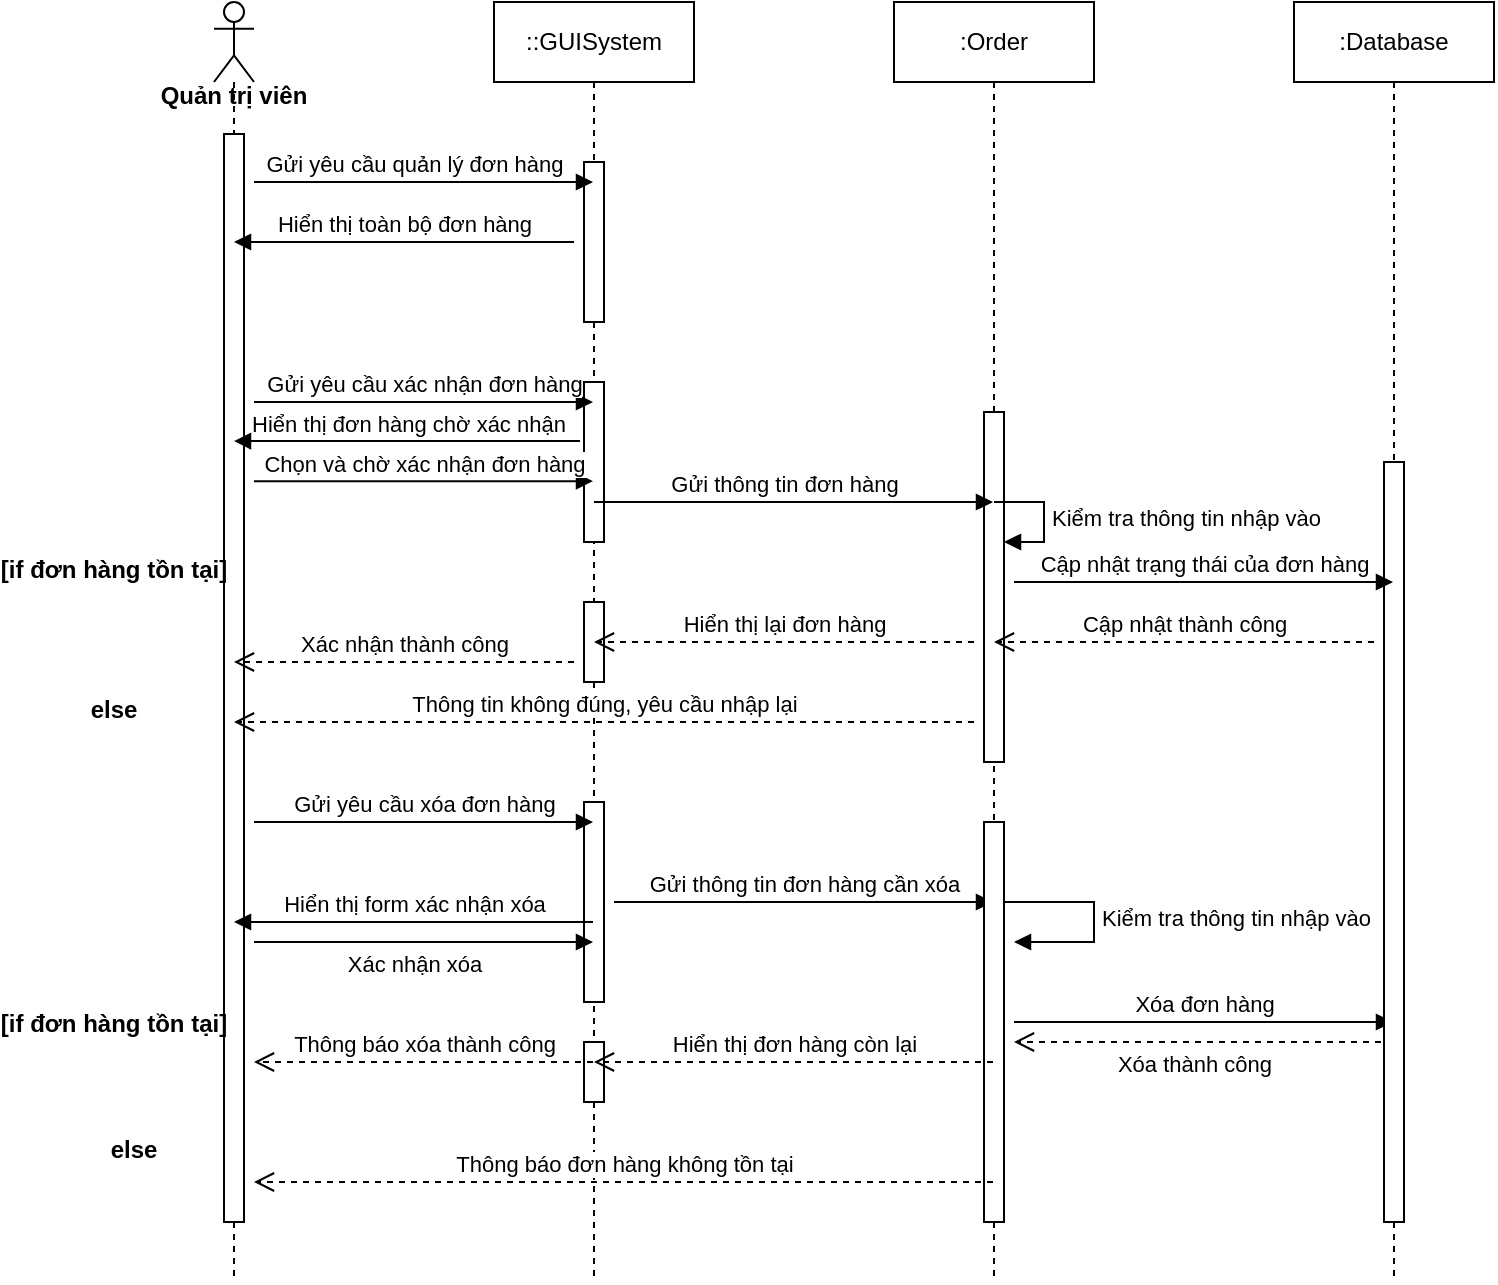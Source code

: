 <mxfile version="14.0.0" type="github">
  <diagram id="kgpKYQtTHZ0yAKxKKP6v" name="Page-1">
    <mxGraphModel dx="1888" dy="580" grid="1" gridSize="10" guides="1" tooltips="1" connect="1" arrows="1" fold="1" page="1" pageScale="1" pageWidth="850" pageHeight="1100" math="0" shadow="0">
      <root>
        <mxCell id="0" />
        <mxCell id="1" parent="0" />
        <mxCell id="JZjcL2NX7-kUQg_ZwjkT-1" value="" style="shape=umlLifeline;participant=umlActor;perimeter=lifelinePerimeter;whiteSpace=wrap;html=1;container=1;collapsible=0;recursiveResize=0;verticalAlign=top;spacingTop=36;outlineConnect=0;" parent="1" vertex="1">
          <mxGeometry x="100" y="40" width="20" height="640" as="geometry" />
        </mxCell>
        <mxCell id="JZjcL2NX7-kUQg_ZwjkT-8" value="" style="html=1;points=[];perimeter=orthogonalPerimeter;" parent="JZjcL2NX7-kUQg_ZwjkT-1" vertex="1">
          <mxGeometry x="5" y="66" width="10" height="544" as="geometry" />
        </mxCell>
        <mxCell id="JZjcL2NX7-kUQg_ZwjkT-2" value="::GUISystem&lt;br&gt;" style="shape=umlLifeline;perimeter=lifelinePerimeter;whiteSpace=wrap;html=1;container=1;collapsible=0;recursiveResize=0;outlineConnect=0;" parent="1" vertex="1">
          <mxGeometry x="240" y="40" width="100" height="640" as="geometry" />
        </mxCell>
        <mxCell id="JZjcL2NX7-kUQg_ZwjkT-9" value="" style="html=1;points=[];perimeter=orthogonalPerimeter;" parent="JZjcL2NX7-kUQg_ZwjkT-2" vertex="1">
          <mxGeometry x="45" y="80" width="10" height="80" as="geometry" />
        </mxCell>
        <mxCell id="JZjcL2NX7-kUQg_ZwjkT-13" value="" style="html=1;points=[];perimeter=orthogonalPerimeter;" parent="JZjcL2NX7-kUQg_ZwjkT-2" vertex="1">
          <mxGeometry x="45" y="190" width="10" height="80" as="geometry" />
        </mxCell>
        <mxCell id="JZjcL2NX7-kUQg_ZwjkT-30" value="" style="html=1;points=[];perimeter=orthogonalPerimeter;" parent="JZjcL2NX7-kUQg_ZwjkT-2" vertex="1">
          <mxGeometry x="45" y="400" width="10" height="100" as="geometry" />
        </mxCell>
        <mxCell id="JZjcL2NX7-kUQg_ZwjkT-33" value="Gửi thông tin đơn hàng cần xóa" style="html=1;verticalAlign=bottom;endArrow=block;" parent="JZjcL2NX7-kUQg_ZwjkT-2" target="JZjcL2NX7-kUQg_ZwjkT-3" edge="1">
          <mxGeometry width="80" relative="1" as="geometry">
            <mxPoint x="60" y="450" as="sourcePoint" />
            <mxPoint x="140" y="450" as="targetPoint" />
          </mxGeometry>
        </mxCell>
        <mxCell id="JZjcL2NX7-kUQg_ZwjkT-38" value="" style="html=1;points=[];perimeter=orthogonalPerimeter;" parent="JZjcL2NX7-kUQg_ZwjkT-2" vertex="1">
          <mxGeometry x="45" y="520" width="10" height="30" as="geometry" />
        </mxCell>
        <mxCell id="fqsF6z8id_anI4mGlXOa-1" value="" style="html=1;points=[];perimeter=orthogonalPerimeter;" vertex="1" parent="JZjcL2NX7-kUQg_ZwjkT-2">
          <mxGeometry x="45" y="300" width="10" height="40" as="geometry" />
        </mxCell>
        <mxCell id="JZjcL2NX7-kUQg_ZwjkT-3" value=":Order&lt;br&gt;" style="shape=umlLifeline;perimeter=lifelinePerimeter;whiteSpace=wrap;html=1;container=1;collapsible=0;recursiveResize=0;outlineConnect=0;" parent="1" vertex="1">
          <mxGeometry x="440" y="40" width="100" height="640" as="geometry" />
        </mxCell>
        <mxCell id="JZjcL2NX7-kUQg_ZwjkT-16" value="" style="html=1;points=[];perimeter=orthogonalPerimeter;" parent="JZjcL2NX7-kUQg_ZwjkT-3" vertex="1">
          <mxGeometry x="45" y="205" width="10" height="175" as="geometry" />
        </mxCell>
        <mxCell id="JZjcL2NX7-kUQg_ZwjkT-31" value="" style="html=1;points=[];perimeter=orthogonalPerimeter;" parent="JZjcL2NX7-kUQg_ZwjkT-3" vertex="1">
          <mxGeometry x="45" y="410" width="10" height="200" as="geometry" />
        </mxCell>
        <mxCell id="JZjcL2NX7-kUQg_ZwjkT-37" value="Xóa đơn hàng" style="html=1;verticalAlign=bottom;endArrow=block;" parent="JZjcL2NX7-kUQg_ZwjkT-3" target="JZjcL2NX7-kUQg_ZwjkT-6" edge="1">
          <mxGeometry width="80" relative="1" as="geometry">
            <mxPoint x="60" y="510" as="sourcePoint" />
            <mxPoint x="140" y="510" as="targetPoint" />
          </mxGeometry>
        </mxCell>
        <mxCell id="JZjcL2NX7-kUQg_ZwjkT-41" value="Xóa thành công" style="html=1;verticalAlign=bottom;endArrow=open;dashed=1;endSize=8;" parent="JZjcL2NX7-kUQg_ZwjkT-3" source="JZjcL2NX7-kUQg_ZwjkT-6" edge="1">
          <mxGeometry x="0.05" y="20" relative="1" as="geometry">
            <mxPoint x="140" y="520" as="sourcePoint" />
            <mxPoint x="60" y="520" as="targetPoint" />
            <mxPoint as="offset" />
          </mxGeometry>
        </mxCell>
        <mxCell id="JZjcL2NX7-kUQg_ZwjkT-6" value=":Database" style="shape=umlLifeline;perimeter=lifelinePerimeter;whiteSpace=wrap;html=1;container=1;collapsible=0;recursiveResize=0;outlineConnect=0;" parent="1" vertex="1">
          <mxGeometry x="640" y="40" width="100" height="640" as="geometry" />
        </mxCell>
        <mxCell id="JZjcL2NX7-kUQg_ZwjkT-20" value="" style="html=1;points=[];perimeter=orthogonalPerimeter;" parent="JZjcL2NX7-kUQg_ZwjkT-6" vertex="1">
          <mxGeometry x="45" y="230" width="10" height="380" as="geometry" />
        </mxCell>
        <mxCell id="JZjcL2NX7-kUQg_ZwjkT-7" value="Quản trị viên&#xa;" style="text;align=center;fontStyle=1;verticalAlign=middle;spacingLeft=3;spacingRight=3;strokeColor=none;rotatable=0;points=[[0,0.5],[1,0.5]];portConstraint=eastwest;" parent="1" vertex="1">
          <mxGeometry x="70" y="80" width="80" height="26" as="geometry" />
        </mxCell>
        <mxCell id="JZjcL2NX7-kUQg_ZwjkT-10" value="Gửi yêu cầu quản lý đơn hàng" style="html=1;verticalAlign=bottom;endArrow=block;" parent="1" target="JZjcL2NX7-kUQg_ZwjkT-2" edge="1">
          <mxGeometry x="-0.056" width="80" relative="1" as="geometry">
            <mxPoint x="120" y="130" as="sourcePoint" />
            <mxPoint x="200" y="130" as="targetPoint" />
            <mxPoint as="offset" />
          </mxGeometry>
        </mxCell>
        <mxCell id="JZjcL2NX7-kUQg_ZwjkT-12" value="Hiển thị toàn bộ đơn hàng" style="html=1;verticalAlign=bottom;endArrow=block;" parent="1" target="JZjcL2NX7-kUQg_ZwjkT-1" edge="1">
          <mxGeometry width="80" relative="1" as="geometry">
            <mxPoint x="280" y="160" as="sourcePoint" />
            <mxPoint x="280" y="160" as="targetPoint" />
            <Array as="points">
              <mxPoint x="260" y="160" />
            </Array>
          </mxGeometry>
        </mxCell>
        <mxCell id="JZjcL2NX7-kUQg_ZwjkT-14" value="Gửi yêu cầu xác nhận đơn hàng" style="html=1;verticalAlign=bottom;endArrow=block;" parent="1" target="JZjcL2NX7-kUQg_ZwjkT-2" edge="1">
          <mxGeometry width="80" relative="1" as="geometry">
            <mxPoint x="120" y="240" as="sourcePoint" />
            <mxPoint x="200" y="240" as="targetPoint" />
          </mxGeometry>
        </mxCell>
        <mxCell id="JZjcL2NX7-kUQg_ZwjkT-15" value="Hiển thị đơn hàng chờ xác nhận" style="html=1;verticalAlign=bottom;endArrow=block;exitX=-0.2;exitY=0.369;exitDx=0;exitDy=0;exitPerimeter=0;" parent="1" source="JZjcL2NX7-kUQg_ZwjkT-13" target="JZjcL2NX7-kUQg_ZwjkT-1" edge="1">
          <mxGeometry width="80" relative="1" as="geometry">
            <mxPoint x="200" y="260" as="sourcePoint" />
            <mxPoint x="280" y="260" as="targetPoint" />
          </mxGeometry>
        </mxCell>
        <mxCell id="JZjcL2NX7-kUQg_ZwjkT-17" value="Gửi thông tin đơn hàng" style="html=1;verticalAlign=bottom;endArrow=block;" parent="1" source="JZjcL2NX7-kUQg_ZwjkT-2" target="JZjcL2NX7-kUQg_ZwjkT-3" edge="1">
          <mxGeometry x="-0.05" width="80" relative="1" as="geometry">
            <mxPoint x="300" y="270" as="sourcePoint" />
            <mxPoint x="380" y="270" as="targetPoint" />
            <Array as="points">
              <mxPoint x="350" y="290" />
            </Array>
            <mxPoint as="offset" />
          </mxGeometry>
        </mxCell>
        <mxCell id="JZjcL2NX7-kUQg_ZwjkT-19" value="Kiểm tra thông tin nhập vào" style="edgeStyle=orthogonalEdgeStyle;html=1;align=left;spacingLeft=2;endArrow=block;rounded=0;" parent="1" edge="1">
          <mxGeometry relative="1" as="geometry">
            <mxPoint x="490" y="290" as="sourcePoint" />
            <Array as="points">
              <mxPoint x="515" y="290" />
              <mxPoint x="515" y="310" />
            </Array>
            <mxPoint x="495" y="310" as="targetPoint" />
          </mxGeometry>
        </mxCell>
        <mxCell id="JZjcL2NX7-kUQg_ZwjkT-21" value="Chọn và chờ xác nhận đơn hàng" style="html=1;verticalAlign=bottom;endArrow=block;" parent="1" target="JZjcL2NX7-kUQg_ZwjkT-2" edge="1">
          <mxGeometry width="80" relative="1" as="geometry">
            <mxPoint x="120" y="279.58" as="sourcePoint" />
            <mxPoint x="200" y="279.58" as="targetPoint" />
          </mxGeometry>
        </mxCell>
        <mxCell id="JZjcL2NX7-kUQg_ZwjkT-22" value="Cập nhật trạng thái của đơn hàng" style="html=1;verticalAlign=bottom;endArrow=block;" parent="1" target="JZjcL2NX7-kUQg_ZwjkT-6" edge="1">
          <mxGeometry width="80" relative="1" as="geometry">
            <mxPoint x="500" y="330" as="sourcePoint" />
            <mxPoint x="580" y="330" as="targetPoint" />
            <mxPoint as="offset" />
          </mxGeometry>
        </mxCell>
        <mxCell id="JZjcL2NX7-kUQg_ZwjkT-23" value="Cập nhật thành công" style="html=1;verticalAlign=bottom;endArrow=open;dashed=1;endSize=8;" parent="1" target="JZjcL2NX7-kUQg_ZwjkT-3" edge="1">
          <mxGeometry relative="1" as="geometry">
            <mxPoint x="680" y="360" as="sourcePoint" />
            <mxPoint x="600" y="360" as="targetPoint" />
          </mxGeometry>
        </mxCell>
        <mxCell id="JZjcL2NX7-kUQg_ZwjkT-24" value="Hiển thị lại đơn hàng" style="html=1;verticalAlign=bottom;endArrow=open;dashed=1;endSize=8;" parent="1" target="JZjcL2NX7-kUQg_ZwjkT-2" edge="1">
          <mxGeometry relative="1" as="geometry">
            <mxPoint x="480" y="360" as="sourcePoint" />
            <mxPoint x="400" y="360" as="targetPoint" />
          </mxGeometry>
        </mxCell>
        <mxCell id="JZjcL2NX7-kUQg_ZwjkT-25" value="Xác nhận thành công" style="html=1;verticalAlign=bottom;endArrow=open;dashed=1;endSize=8;" parent="1" target="JZjcL2NX7-kUQg_ZwjkT-1" edge="1">
          <mxGeometry relative="1" as="geometry">
            <mxPoint x="280" y="370" as="sourcePoint" />
            <mxPoint x="200" y="370" as="targetPoint" />
          </mxGeometry>
        </mxCell>
        <mxCell id="JZjcL2NX7-kUQg_ZwjkT-26" value="Thông tin không đúng, yêu cầu nhập lại" style="html=1;verticalAlign=bottom;endArrow=open;dashed=1;endSize=8;" parent="1" target="JZjcL2NX7-kUQg_ZwjkT-1" edge="1">
          <mxGeometry relative="1" as="geometry">
            <mxPoint x="480" y="400" as="sourcePoint" />
            <mxPoint x="400" y="400" as="targetPoint" />
          </mxGeometry>
        </mxCell>
        <mxCell id="JZjcL2NX7-kUQg_ZwjkT-29" value="Gửi yêu cầu xóa đơn hàng" style="html=1;verticalAlign=bottom;endArrow=block;" parent="1" target="JZjcL2NX7-kUQg_ZwjkT-2" edge="1">
          <mxGeometry width="80" relative="1" as="geometry">
            <mxPoint x="120" y="450" as="sourcePoint" />
            <mxPoint x="200" y="450" as="targetPoint" />
          </mxGeometry>
        </mxCell>
        <mxCell id="JZjcL2NX7-kUQg_ZwjkT-32" value="Hiển thị form xác nhận xóa" style="html=1;verticalAlign=bottom;endArrow=block;" parent="1" source="JZjcL2NX7-kUQg_ZwjkT-2" target="JZjcL2NX7-kUQg_ZwjkT-1" edge="1">
          <mxGeometry width="80" relative="1" as="geometry">
            <mxPoint x="230" y="480" as="sourcePoint" />
            <mxPoint x="220" y="480" as="targetPoint" />
            <Array as="points">
              <mxPoint x="260" y="500" />
              <mxPoint x="160" y="500" />
            </Array>
          </mxGeometry>
        </mxCell>
        <mxCell id="JZjcL2NX7-kUQg_ZwjkT-35" value="Kiểm tra thông tin nhập vào" style="edgeStyle=orthogonalEdgeStyle;html=1;align=left;spacingLeft=2;endArrow=block;rounded=0;entryX=1;entryY=0;" parent="1" edge="1">
          <mxGeometry relative="1" as="geometry">
            <mxPoint x="495" y="490" as="sourcePoint" />
            <Array as="points">
              <mxPoint x="540" y="490" />
              <mxPoint x="540" y="510" />
            </Array>
            <mxPoint x="500" y="510" as="targetPoint" />
          </mxGeometry>
        </mxCell>
        <mxCell id="JZjcL2NX7-kUQg_ZwjkT-36" value="Xác nhận xóa" style="html=1;verticalAlign=bottom;endArrow=block;" parent="1" target="JZjcL2NX7-kUQg_ZwjkT-2" edge="1">
          <mxGeometry x="-0.056" y="-20" width="80" relative="1" as="geometry">
            <mxPoint x="120" y="510" as="sourcePoint" />
            <mxPoint x="200" y="510" as="targetPoint" />
            <mxPoint as="offset" />
          </mxGeometry>
        </mxCell>
        <mxCell id="JZjcL2NX7-kUQg_ZwjkT-39" value="Hiển thị đơn hàng còn lại" style="html=1;verticalAlign=bottom;endArrow=open;dashed=1;endSize=8;" parent="1" source="JZjcL2NX7-kUQg_ZwjkT-3" target="JZjcL2NX7-kUQg_ZwjkT-2" edge="1">
          <mxGeometry relative="1" as="geometry">
            <mxPoint x="390" y="570" as="sourcePoint" />
            <mxPoint x="310" y="570" as="targetPoint" />
            <Array as="points">
              <mxPoint x="360" y="570" />
            </Array>
          </mxGeometry>
        </mxCell>
        <mxCell id="JZjcL2NX7-kUQg_ZwjkT-40" value="Thông báo xóa thành công" style="html=1;verticalAlign=bottom;endArrow=open;dashed=1;endSize=8;" parent="1" source="JZjcL2NX7-kUQg_ZwjkT-2" edge="1">
          <mxGeometry relative="1" as="geometry">
            <mxPoint x="210" y="570" as="sourcePoint" />
            <mxPoint x="120" y="570" as="targetPoint" />
          </mxGeometry>
        </mxCell>
        <mxCell id="JZjcL2NX7-kUQg_ZwjkT-43" value="Thông báo đơn hàng không tồn tại" style="html=1;verticalAlign=bottom;endArrow=open;dashed=1;endSize=8;" parent="1" source="JZjcL2NX7-kUQg_ZwjkT-3" edge="1">
          <mxGeometry relative="1" as="geometry">
            <mxPoint x="210" y="630" as="sourcePoint" />
            <mxPoint x="120" y="630" as="targetPoint" />
          </mxGeometry>
        </mxCell>
        <mxCell id="JZjcL2NX7-kUQg_ZwjkT-44" value="[if đơn hàng tồn tại]" style="text;align=center;fontStyle=1;verticalAlign=middle;spacingLeft=3;spacingRight=3;strokeColor=none;rotatable=0;points=[[0,0.5],[1,0.5]];portConstraint=eastwest;" parent="1" vertex="1">
          <mxGeometry x="10" y="537" width="80" height="26" as="geometry" />
        </mxCell>
        <mxCell id="JZjcL2NX7-kUQg_ZwjkT-45" value="else" style="text;align=center;fontStyle=1;verticalAlign=middle;spacingLeft=3;spacingRight=3;strokeColor=none;rotatable=0;points=[[0,0.5],[1,0.5]];portConstraint=eastwest;" parent="1" vertex="1">
          <mxGeometry x="20" y="600" width="80" height="26" as="geometry" />
        </mxCell>
        <mxCell id="JZjcL2NX7-kUQg_ZwjkT-46" value="[if đơn hàng tồn tại]" style="text;align=center;fontStyle=1;verticalAlign=middle;spacingLeft=3;spacingRight=3;strokeColor=none;rotatable=0;points=[[0,0.5],[1,0.5]];portConstraint=eastwest;" parent="1" vertex="1">
          <mxGeometry x="10" y="310" width="80" height="26" as="geometry" />
        </mxCell>
        <mxCell id="JZjcL2NX7-kUQg_ZwjkT-47" value="else" style="text;align=center;fontStyle=1;verticalAlign=middle;spacingLeft=3;spacingRight=3;strokeColor=none;rotatable=0;points=[[0,0.5],[1,0.5]];portConstraint=eastwest;" parent="1" vertex="1">
          <mxGeometry x="10" y="380" width="80" height="26" as="geometry" />
        </mxCell>
      </root>
    </mxGraphModel>
  </diagram>
</mxfile>
